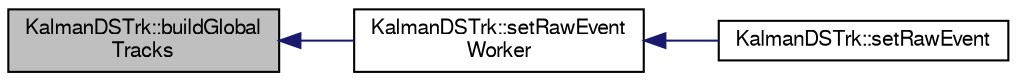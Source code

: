 digraph "KalmanDSTrk::buildGlobalTracks"
{
  bgcolor="transparent";
  edge [fontname="FreeSans",fontsize="10",labelfontname="FreeSans",labelfontsize="10"];
  node [fontname="FreeSans",fontsize="10",shape=record];
  rankdir="LR";
  Node1 [label="KalmanDSTrk::buildGlobal\lTracks",height=0.2,width=0.4,color="black", fillcolor="grey75", style="filled" fontcolor="black"];
  Node1 -> Node2 [dir="back",color="midnightblue",fontsize="10",style="solid",fontname="FreeSans"];
  Node2 [label="KalmanDSTrk::setRawEvent\lWorker",height=0.2,width=0.4,color="black",URL="$db/daa/classKalmanDSTrk.html#a58ceb0cdcf685588b2a543d7a9c2bf9d"];
  Node2 -> Node3 [dir="back",color="midnightblue",fontsize="10",style="solid",fontname="FreeSans"];
  Node3 [label="KalmanDSTrk::setRawEvent",height=0.2,width=0.4,color="black",URL="$db/daa/classKalmanDSTrk.html#a67f1b61fbc3fbba52e10f4b06d4f8794"];
}
